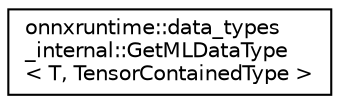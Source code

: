 digraph "Graphical Class Hierarchy"
{
  edge [fontname="Helvetica",fontsize="10",labelfontname="Helvetica",labelfontsize="10"];
  node [fontname="Helvetica",fontsize="10",shape=record];
  rankdir="LR";
  Node0 [label="onnxruntime::data_types\l_internal::GetMLDataType\l\< T, TensorContainedType \>",height=0.2,width=0.4,color="black", fillcolor="white", style="filled",URL="$structonnxruntime_1_1data__types__internal_1_1GetMLDataType.html"];
}

